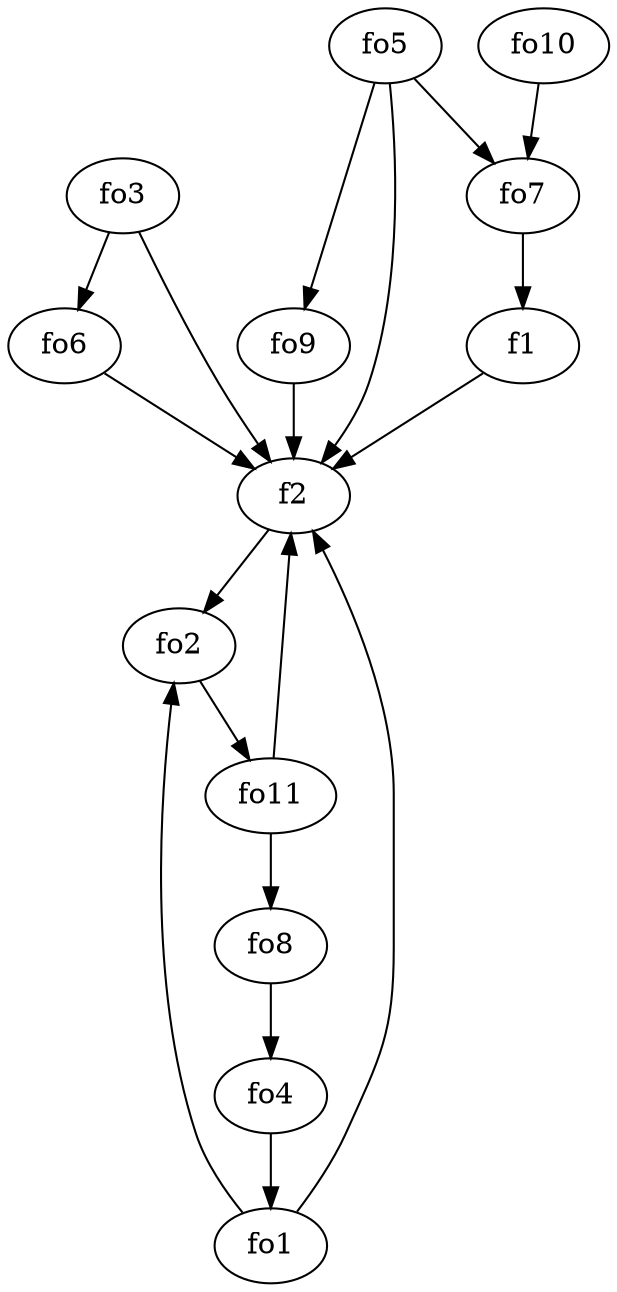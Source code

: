 strict digraph  {
f1;
f2;
fo1;
fo2;
fo3;
fo4;
fo5;
fo6;
fo7;
fo8;
fo9;
fo10;
fo11;
f1 -> f2  [weight=2];
f2 -> fo2  [weight=2];
fo1 -> f2  [weight=2];
fo1 -> fo2  [weight=2];
fo2 -> fo11  [weight=2];
fo3 -> fo6  [weight=2];
fo3 -> f2  [weight=2];
fo4 -> fo1  [weight=2];
fo5 -> fo7  [weight=2];
fo5 -> f2  [weight=2];
fo5 -> fo9  [weight=2];
fo6 -> f2  [weight=2];
fo7 -> f1  [weight=2];
fo8 -> fo4  [weight=2];
fo9 -> f2  [weight=2];
fo10 -> fo7  [weight=2];
fo11 -> f2  [weight=2];
fo11 -> fo8  [weight=2];
}
